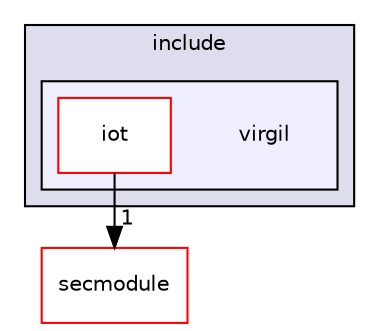 digraph "virgil" {
  compound=true
  node [ fontsize="10", fontname="Helvetica"];
  edge [ labelfontsize="10", labelfontname="Helvetica"];
  subgraph clusterdir_6d2790be9a8bd072f2674698e12c9dcf {
    graph [ bgcolor="#ddddee", pencolor="black", label="include" fontname="Helvetica", fontsize="10", URL="dir_6d2790be9a8bd072f2674698e12c9dcf.html"]
  subgraph clusterdir_1356799834b846ced2345722bd5c1621 {
    graph [ bgcolor="#eeeeff", pencolor="black", label="" URL="dir_1356799834b846ced2345722bd5c1621.html"];
    dir_1356799834b846ced2345722bd5c1621 [shape=plaintext label="virgil"];
    dir_dfb2b33920a4ad2b04556fa4a3c994d2 [shape=box label="iot" color="red" fillcolor="white" style="filled" URL="dir_dfb2b33920a4ad2b04556fa4a3c994d2.html"];
  }
  }
  dir_6c7f0c2bb230089ff4f25c4b7818f39c [shape=box label="secmodule" fillcolor="white" style="filled" color="red" URL="dir_6c7f0c2bb230089ff4f25c4b7818f39c.html"];
  dir_dfb2b33920a4ad2b04556fa4a3c994d2->dir_6c7f0c2bb230089ff4f25c4b7818f39c [headlabel="1", labeldistance=1.5 headhref="dir_000018_000080.html"];
}
